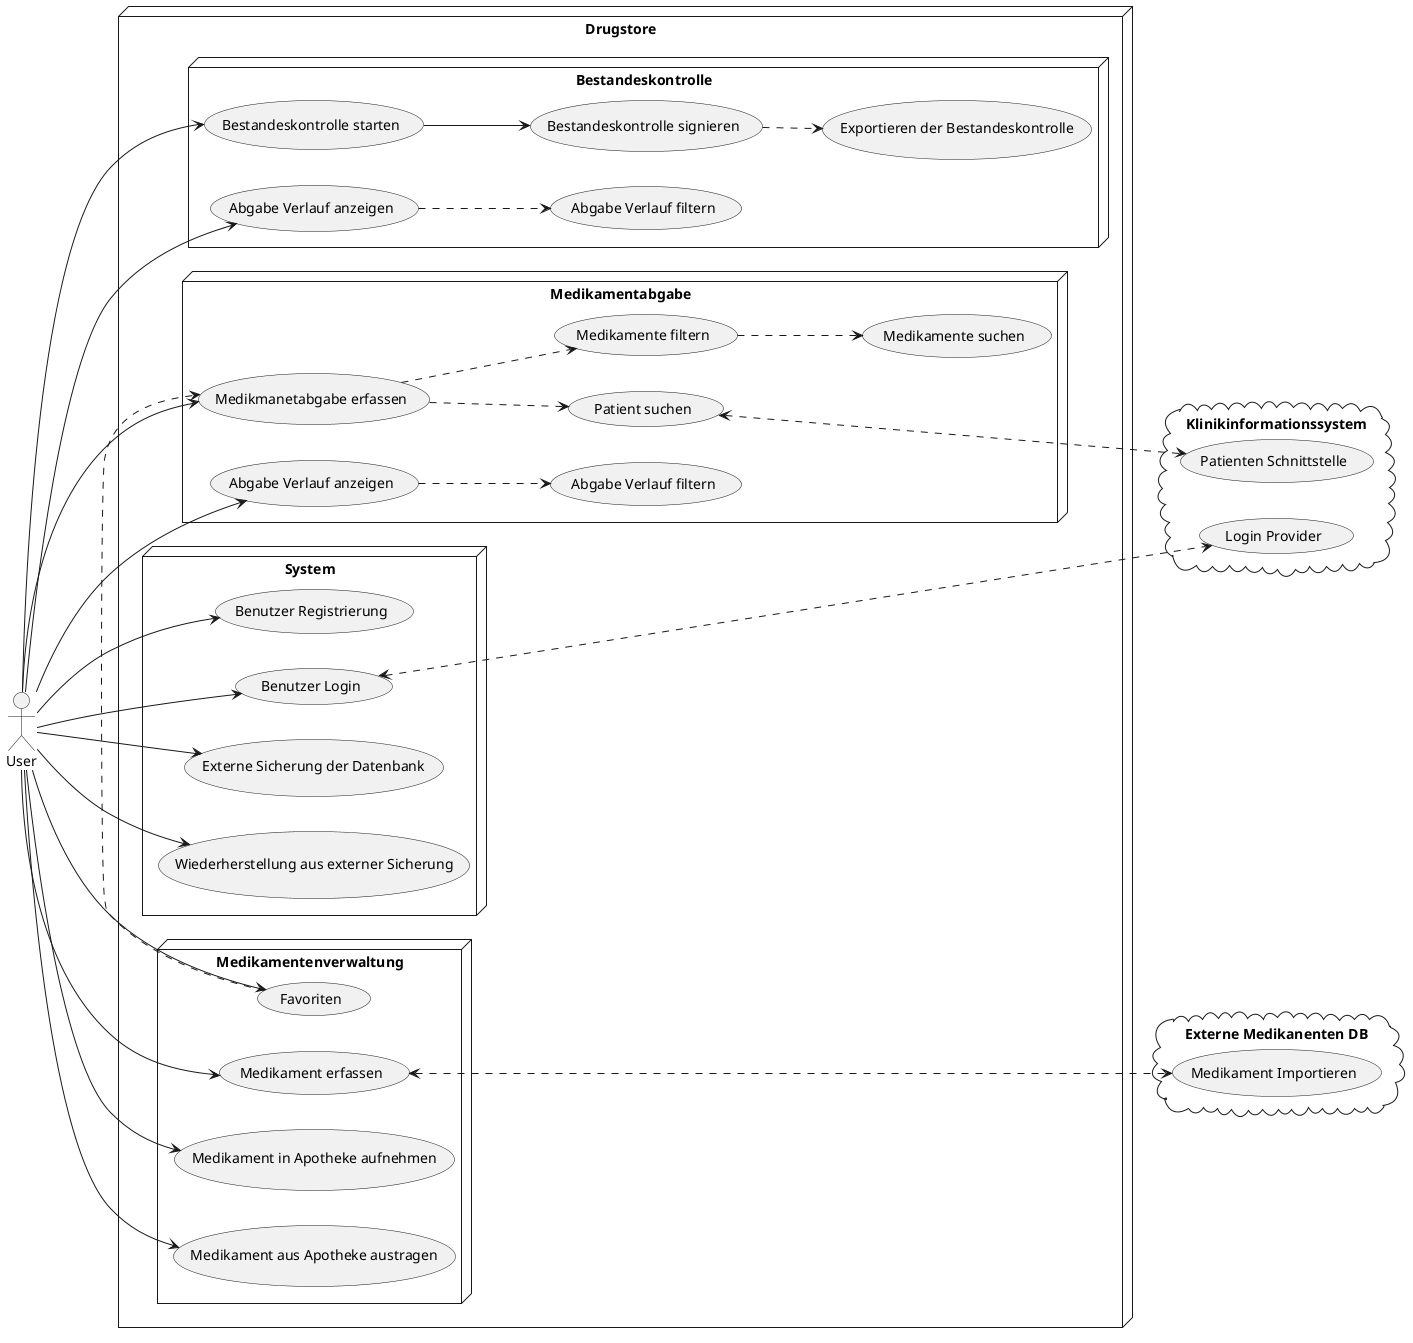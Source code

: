 ﻿@startuml usecase-overview
left to right direction
node Drugstore {

    node System {
        usecase "Benutzer Registrierung" as UC11
        usecase "Benutzer Login" as UC12
        usecase "Externe Sicherung der Datenbank" as UC13
        usecase "Wiederherstellung aus externer Sicherung" as UC14
    }

    node Medikamentenverwaltung {
        usecase "Medikament erfassen" as UC21
        usecase "Medikament in Apotheke aufnehmen" as UC22
        usecase "Medikament aus Apotheke austragen" as UC23
        usecase "Favoriten" as UC24
    }

    node Medikamentabgabe {
        usecase "Medikmanetabgabe erfassen" as UC31
        usecase "Medikamente filtern" as UC32
        usecase "Medikamente suchen" as UC33
        usecase "Patient suchen" as UC34
        usecase "Abgabe Verlauf anzeigen" as UC35
        usecase "Abgabe Verlauf filtern" as UC36
    }

    node Bestandeskontrolle {
        usecase "Bestandeskontrolle starten" as UC41
        usecase "Bestandeskontrolle signieren" as UC42
        usecase "Exportieren der Bestandeskontrolle" as UC43
        usecase "Abgabe Verlauf anzeigen" as UC46
        usecase "Abgabe Verlauf filtern" as UC47
    }
}
cloud "Klinikinformationssystem" {
    usecase "Login Provider" as LoginProvider
    usecase "Patienten Schnittstelle" as PatientInterface
}
cloud "Externe Medikanenten DB" {
    usecase "Medikament Importieren" as DrugImport
}



:User: -> UC11
:User: -> UC12
:User: -> UC13
:User: -> UC14

:User: ---> UC21
:User: ---> UC22
:User: ---> UC23
:User: ---> UC24

:User: ---> UC31
:User: ---> UC35

:User: -> UC41
:User: -> UC46

UC24 .> UC31

UC31 ..> UC32
UC32 ..> UC33
UC31 ..> UC34
UC35 ..> UC36

UC41 --> UC42
UC42 ..> UC43
UC46 ..> UC47

UC12 <...> LoginProvider
UC21 <....> DrugImport
UC34 <...> PatientInterface

@enduml